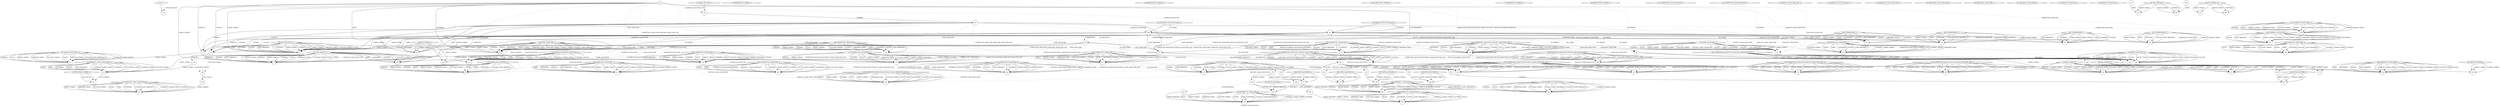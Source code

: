 digraph {
  label=<<i>Diagram of State Machine</i>>
  r1 [shape=diamond, label=<r1 (&Omega;, 1)>];
  r2 [shape=diamond, label=<r2 (SELECTOR_LIST, 1)>];
  r3 [shape=diamond, label=<r3 (WHITESPACE_TOKEN, 1)>];
  r4 [shape=diamond, label=<r4 (WHITESPACE_TOKEN, 2)>];
  r5 [shape=diamond, label=<r5 (FUNCTION_TOKEN, 2)>];
  r6 [shape=diamond, label=<r6 (AT_KEYWORD_TOKEN, 2)>];
  r7 [shape=diamond, label=<r7 (DIMENSION_TOKEN, 2)>];
  r8 [shape=diamond, label=<r8 (PERCENTAGE_TOKEN, 2)>];
  r9 [shape=diamond, label=<r9 (COMPLEX_SELECTOR_LIST, 1)>];
  r10 [shape=diamond, label=<r10 (COMPLEX_SELECTOR_LIST, 3)>];
  r11 [shape=diamond, label=<r11 (COMPOUND_SELECTOR_LIST, 1)>];
  r12 [shape=diamond, label=<r12 (COMPOUND_SELECTOR_LIST, 3)>];
  r13 [shape=diamond, label=<r13 (SIMPLE_SELECTOR_LIST, 1)>];
  r14 [shape=diamond, label=<r14 (SIMPLE_SELECTOR_LIST, 3)>];
  r15 [shape=diamond, label=<r15 (RELATIVE_SELECTOR_LIST, 1)>];
  r16 [shape=diamond, label=<r16 (RELATIVE_SELECTOR_LIST, 3)>];
  r17 [shape=diamond, label=<r17 (COMPLEX_SELECTOR, 1)>];
  r18 [shape=diamond, label=<r18 (COMPLEX_SELECTOR, 3)>];
  r19 [shape=diamond, label=<r19 (COMPLEX_SELECTOR, 2)>];
  r20 [shape=diamond, label=<r20 (RELATIVE_SELECTOR, 1)>];
  r21 [shape=diamond, label=<r21 (RELATIVE_SELECTOR, 2)>];
  r22 [shape=diamond, label=<r22 (COMPOUND_SELECTOR_SUBCLASS_SELECTOR_LIST, 1)>];
  r23 [shape=diamond, label=<r23 (COMPOUND_SELECTOR_SUBCLASS_SELECTOR_LIST, 2)>];
  r24 [shape=diamond, label=<r24 (COMPOUND_SELECTOR_PSUEDO_CLASS_SELECTOR_LIST, 1)>];
  r25 [shape=diamond, label=<r25 (COMPOUND_SELECTOR_PSUEDO_CLASS_SELECTOR_LIST, 2)>];
  r26 [shape=diamond, label=<r26 (COMPOUND_SELECTOR_PSEUDO_SELECTOR_LIST, 1)>];
  r27 [shape=diamond, label=<r27 (COMPOUND_SELECTOR_PSEUDO_SELECTOR_LIST, 2)>];
  r28 [shape=diamond, label=<r28 (COMPOUND_SELECTOR_PSEUDO_SELECTOR_LIST, 2)>];
  r29 [shape=diamond, label=<r29 (COMPOUND_SELECTOR_PSEUDO_SELECTOR_LIST, 3)>];
  r30 [shape=diamond, label=<r30 (COMPOUND_SELECTOR, 1)>];
  r31 [shape=diamond, label=<r31 (COMPOUND_SELECTOR, 2)>];
  r32 [shape=diamond, label=<r32 (COMPOUND_SELECTOR, 2)>];
  r33 [shape=diamond, label=<r33 (COMPOUND_SELECTOR, 3)>];
  r34 [shape=diamond, label=<r34 (COMPOUND_SELECTOR, 2)>];
  r35 [shape=diamond, label=<r35 (COMPOUND_SELECTOR, 1)>];
  r36 [shape=diamond, label=<r36 (COMPOUND_SELECTOR, 1)>];
  r37 [shape=diamond, label=<r37 (SIMPLE_SELECTOR, 1)>];
  r38 [shape=diamond, label=<r38 (SIMPLE_SELECTOR, 1)>];
  r39 [shape=diamond, label=<r39 (COMBINATOR, 1)>];
  r40 [shape=diamond, label=<r40 (COMBINATOR, 1)>];
  r41 [shape=diamond, label=<r41 (COMBINATOR, 1)>];
  r42 [shape=diamond, label=<r42 (COMBINATOR, 1)>];
  r43 [shape=diamond, label=<r43 (TYPE_SELECTOR, 1)>];
  r44 [shape=diamond, label=<r44 (TYPE_SELECTOR, 1)>];
  r45 [shape=diamond, label=<r45 (TYPE_SELECTOR, 2)>];
  r46 [shape=diamond, label=<r46 (NS_PREFIX, 1)>];
  r47 [shape=diamond, label=<r47 (NS_PREFIX, 3)>];
  r48 [shape=diamond, label=<r48 (NS_PREFIX, 2)>];
  r49 [shape=diamond, label=<r49 (NS_PREFIX, 2)>];
  r50 [shape=diamond, label=<r50 (WQ_NAME, 2)>];
  r51 [shape=diamond, label=<r51 (WQ_NAME, 1)>];
  r52 [shape=diamond, label=<r52 (SUBCLASS_SELECTOR, 1)>];
  r53 [shape=diamond, label=<r53 (SUBCLASS_SELECTOR, 1)>];
  r54 [shape=diamond, label=<r54 (SUBCLASS_SELECTOR, 1)>];
  r55 [shape=diamond, label=<r55 (SUBCLASS_SELECTOR, 1)>];
  r56 [shape=diamond, label=<r56 (ID_SELECTOR, 1)>];
  r57 [shape=diamond, label=<r57 (CLASS_SELECTOR, 2)>];
  r58 [shape=diamond, label=<r58 (ATTRIBUTE_SELECTOR, 3)>];
  r59 [shape=diamond, label=<r59 (ATTRIBUTE_SELECTOR, 6)>];
  r60 [shape=diamond, label=<r60 (ATTRIBUTE_SELECTOR, 6)>];
  r61 [shape=diamond, label=<r61 (ATTRIBUTE_SELECTOR, 5)>];
  r62 [shape=diamond, label=<r62 (ATTRIBUTE_SELECTOR, 5)>];
  r63 [shape=diamond, label=<r63 (ATTR_MATCHER, 2)>];
  r64 [shape=diamond, label=<r64 (ATTR_MATCHER, 2)>];
  r65 [shape=diamond, label=<r65 (ATTR_MATCHER, 2)>];
  r66 [shape=diamond, label=<r66 (ATTR_MATCHER, 2)>];
  r67 [shape=diamond, label=<r67 (ATTR_MATCHER, 2)>];
  r68 [shape=diamond, label=<r68 (ATTR_MATCHER, 1)>];
  r69 [shape=diamond, label=<r69 (ATTR_MODIFIER, 1)>];
  r70 [shape=diamond, label=<r70 (PSEUDO_CLASS_SELECTOR, 2)>];
  r71 [shape=diamond, label=<r71 (PSEUDO_CLASS_SELECTOR, 4)>];
  r72 [shape=diamond, label=<r72 (PSEUDO_ELEMENT_SELECTOR, 2)>];
  s0 [shape=circle, label=<s0>];
  s1 [shape=circle, label=<s1>];
  s2 [shape=circle, label=<s2>];
  s3 [shape=circle, label=<s3>];
  s4 [shape=circle, label=<s4>];
  s5 [shape=circle, label=<s5>];
  s6 [shape=circle, label=<s6>];
  s7 [shape=circle, label=<s7>];
  s8 [shape=circle, label=<s8>];
  s9 [shape=circle, label=<s9>];
  s10 [shape=circle, label=<s10>];
  s11 [shape=circle, label=<s11>];
  s12 [shape=circle, label=<s12>];
  s13 [shape=circle, label=<s13>];
  s14 [shape=circle, label=<s14>];
  s15 [shape=circle, label=<s15>];
  s16 [shape=circle, label=<s16>];
  s17 [shape=circle, label=<s17>];
  s18 [shape=circle, label=<s18>];
  s19 [shape=circle, label=<s19>];
  s20 [shape=circle, label=<s20>];
  s21 [shape=circle, label=<s21>];
  s22 [shape=circle, label=<s22>];
  s23 [shape=circle, label=<s23>];
  s24 [shape=circle, label=<s24>];
  s25 [shape=circle, label=<s25>];
  s26 [shape=circle, label=<s26>];
  s27 [shape=circle, label=<s27>];
  s28 [shape=circle, label=<s28>];
  s29 [shape=circle, label=<s29>];
  s30 [shape=circle, label=<s30>];
  s31 [shape=circle, label=<s31>];
  s32 [shape=circle, label=<s32>];
  s33 [shape=circle, label=<s33>];
  s34 [shape=circle, label=<s34>];
  s35 [shape=circle, label=<s35>];
  s36 [shape=circle, label=<s36>];
  s37 [shape=circle, label=<s37>];
  s38 [shape=circle, label=<s38>];
  s39 [shape=circle, label=<s39>];
  s40 [shape=circle, label=<s40>];
  s41 [shape=circle, label=<s41>];
  s42 [shape=circle, label=<s42>];
  s43 [shape=circle, label=<s43>];
  s44 [shape=circle, label=<s44>];
  s45 [shape=circle, label=<s45>];
  s46 [shape=circle, label=<s46>];
  s47 [shape=circle, label=<s47>];
  s48 [shape=circle, label=<s48>];
  s49 [shape=circle, label=<s49>];
  s50 [shape=circle, label=<s50>];
  s51 [shape=circle, label=<s51>];
  s52 [shape=circle, label=<s52>];
  s53 [shape=circle, label=<s53>];
  s54 [shape=circle, label=<s54>];
  s55 [shape=circle, label=<s55>];
  s56 [shape=circle, label=<s56>];
  s57 [shape=circle, label=<s57>];
  s58 [shape=circle, label=<s58>];
  s59 [shape=circle, label=<s59>];
  s60 [shape=circle, label=<s60>];
  s61 [shape=circle, label=<s61>];
  s62 [shape=circle, label=<s62>];
  s63 [shape=circle, label=<s63>];
  s64 [shape=circle, label=<s64>];
  s65 [shape=circle, label=<s65>];
  s66 [shape=circle, label=<s66>];
  s67 [shape=circle, label=<s67>];
  s68 [shape=circle, label=<s68>];
  s69 [shape=circle, label=<s69>];
  s70 [shape=circle, label=<s70>];
  s71 [shape=circle, label=<s71>];
  s72 [shape=circle, label=<s72>];
  s73 [shape=circle, label=<s73>];
  s74 [shape=circle, label=<s74>];
  s75 [shape=circle, label=<s75>];
  s76 [shape=circle, label=<s76>];
  s77 [shape=circle, label=<s77>];
  s78 [shape=circle, label=<s78>];
  s79 [shape=circle, label=<s79>];
  s80 [shape=circle, label=<s80>];
  s81 [shape=circle, label=<s81>];
  s82 [shape=circle, label=<s82>];
  s83 [shape=circle, label=<s83>];
  s84 [shape=circle, label=<s84>];
  s85 [shape=circle, label=<s85>];
  s86 [shape=circle, label=<s86>];
  s87 [shape=circle, label=<s87>];
  s88 [shape=circle, label=<s88>];
  s0 -> s1 [label=<&laquo;PERIOD&raquo;>];
  s0 -> s2 [label=<&laquo;HASH_TOKEN&raquo;>];
  s0 -> s3 [label=<&laquo;IDENT_TOKEN&raquo;>];
  s0 -> s4 [label=<&laquo;PIPE&raquo;>];
  s0 -> s5 [label=<&laquo;ASTERISK&raquo;>];
  s0 -> s6 [label=<&laquo;COLON&raquo;>];
  s0 -> s7 [label=<&laquo;LEFT_BRACKET&raquo;>];
  s0 -> s8 [label=<CLASS_SELECTOR>, style=dotted];
  s0 -> s9 [label=<NS_PREFIX>, style=dotted];
  s0 -> s10 [label=<TYPE_SELECTOR>, style=dotted];
  s0 -> s11 [label=<COMPOUND_SELECTOR_PSEUDO_SELECTOR_LIST>, style=dotted];
  s0 -> s12 [label=<ATTRIBUTE_SELECTOR>, style=dotted];
  s0 -> s13 [label=<WQ_NAME>, style=dotted];
  s0 -> s14 [label=<PSEUDO_CLASS_SELECTOR>, style=dotted];
  s0 -> s15 [label=<ID_SELECTOR>, style=dotted];
  s0 -> s16 [label=<SUBCLASS_SELECTOR>, style=dotted];
  s0 -> s17 [label=<COMPOUND_SELECTOR_SUBCLASS_SELECTOR_LIST>, style=dotted];
  s0 -> s18 [label=<PSEUDO_ELEMENT_SELECTOR>, style=dotted];
  s0 -> s19 [label=<COMPLEX_SELECTOR_LIST>, style=dotted];
  s0 -> s20 [label=<COMPOUND_SELECTOR>, style=dotted];
  s0 -> s21 [label=<COMPLEX_SELECTOR>, style=dotted];
  s0 -> s22 [label=<SELECTOR_LIST>, style=dotted];
  s1 -> s77 [label=<&laquo;IDENT_TOKEN&raquo;>];
  r56 -> s2 [label=<&laquo;PERIOD&raquo;>, arrowhead=inv];
  r56 -> s2 [label=<&laquo;HASH_TOKEN&raquo;>, arrowhead=inv];
  r56 -> s2 [label=<&laquo;COMMA&raquo;>, arrowhead=inv];
  r56 -> s2 [label=<&laquo;PLUS&raquo;>, arrowhead=inv];
  r56 -> s2 [label=<&laquo;IDENT_TOKEN&raquo;>, arrowhead=inv];
  r56 -> s2 [label=<&laquo;GREATER_THAN&raquo;>, arrowhead=inv];
  r56 -> s2 [label=<&laquo;COLUMN_TOKEN&raquo;>, arrowhead=inv];
  r56 -> s2 [label=<&laquo;TILDE&raquo;>, arrowhead=inv];
  r56 -> s2 [label=<&laquo;PIPE&raquo;>, arrowhead=inv];
  r56 -> s2 [label=<&laquo;ASTERISK&raquo;>, arrowhead=inv];
  r56 -> s2 [label=<&laquo;COLON&raquo;>, arrowhead=inv];
  r56 -> s2 [label=<&laquo;LEFT_BRACKET&raquo;>, arrowhead=inv];
  r56 -> s2 [label=<&laquo;--&raquo;>, arrowhead=inv];
  r51 -> s3 [label=<&laquo;PERIOD&raquo;>, arrowhead=inv];
  r51 -> s3 [label=<&laquo;HASH_TOKEN&raquo;>, arrowhead=inv];
  r51 -> s3 [label=<&laquo;COMMA&raquo;>, arrowhead=inv];
  r51 -> s3 [label=<&laquo;PLUS&raquo;>, arrowhead=inv];
  r51 -> s3 [label=<&laquo;IDENT_TOKEN&raquo;>, arrowhead=inv];
  r51 -> s3 [label=<&laquo;GREATER_THAN&raquo;>, arrowhead=inv];
  r51 -> s3 [label=<&laquo;COLUMN_TOKEN&raquo;>, arrowhead=inv];
  r51 -> s3 [label=<&laquo;TILDE&raquo;>, arrowhead=inv];
  r51 -> s3 [label=<&laquo;PIPE&raquo;>, arrowhead=inv];
  r51 -> s3 [label=<&laquo;ASTERISK&raquo;>, arrowhead=inv];
  r51 -> s3 [label=<&laquo;COLON&raquo;>, arrowhead=inv];
  r51 -> s3 [label=<&laquo;LEFT_BRACKET&raquo;>, arrowhead=inv];
  r51 -> s3 [label=<&laquo;--&raquo;>, arrowhead=inv];
  r46 -> s4 [label=<&laquo;IDENT_TOKEN&raquo;>, arrowhead=inv];
  r46 -> s4 [label=<&laquo;ASTERISK&raquo;>, arrowhead=inv];
  r46 -> s4 [label=<&laquo;--&raquo;>, arrowhead=inv];
  r44 -> s5 [label=<&laquo;PERIOD&raquo;>, arrowhead=inv];
  r44 -> s5 [label=<&laquo;HASH_TOKEN&raquo;>, arrowhead=inv];
  r44 -> s5 [label=<&laquo;COMMA&raquo;>, arrowhead=inv];
  r44 -> s5 [label=<&laquo;PLUS&raquo;>, arrowhead=inv];
  r44 -> s5 [label=<&laquo;IDENT_TOKEN&raquo;>, arrowhead=inv];
  r44 -> s5 [label=<&laquo;GREATER_THAN&raquo;>, arrowhead=inv];
  r44 -> s5 [label=<&laquo;COLUMN_TOKEN&raquo;>, arrowhead=inv];
  r44 -> s5 [label=<&laquo;TILDE&raquo;>, arrowhead=inv];
  r44 -> s5 [label=<&laquo;PIPE&raquo;>, arrowhead=inv];
  r44 -> s5 [label=<&laquo;ASTERISK&raquo;>, arrowhead=inv];
  r44 -> s5 [label=<&laquo;COLON&raquo;>, arrowhead=inv];
  r44 -> s5 [label=<&laquo;LEFT_BRACKET&raquo;>, arrowhead=inv];
  r44 -> s5 [label=<&laquo;--&raquo;>, arrowhead=inv];
  s6 -> s35 [label=<&laquo;IDENT_TOKEN&raquo;>];
  s6 -> s36 [label=<&laquo;COLON&raquo;>];
  s6 -> s37 [label=<PSEUDO_CLASS_SELECTOR>, style=dotted];
  s6 -> s38 [label=<FUNCTION_TOKEN>, style=dotted];
  s7 -> s45 [label=<&laquo;IDENT_TOKEN&raquo;>];
  s7 -> s46 [label=<&laquo;PIPE&raquo;>];
  s7 -> s47 [label=<&laquo;ASTERISK&raquo;>];
  s7 -> s48 [label=<NS_PREFIX>, style=dotted];
  s7 -> s49 [label=<WQ_NAME>, style=dotted];
  r53 -> s8 [label=<&laquo;PERIOD&raquo;>, arrowhead=inv];
  r53 -> s8 [label=<&laquo;HASH_TOKEN&raquo;>, arrowhead=inv];
  r53 -> s8 [label=<&laquo;COMMA&raquo;>, arrowhead=inv];
  r53 -> s8 [label=<&laquo;PLUS&raquo;>, arrowhead=inv];
  r53 -> s8 [label=<&laquo;IDENT_TOKEN&raquo;>, arrowhead=inv];
  r53 -> s8 [label=<&laquo;GREATER_THAN&raquo;>, arrowhead=inv];
  r53 -> s8 [label=<&laquo;COLUMN_TOKEN&raquo;>, arrowhead=inv];
  r53 -> s8 [label=<&laquo;TILDE&raquo;>, arrowhead=inv];
  r53 -> s8 [label=<&laquo;PIPE&raquo;>, arrowhead=inv];
  r53 -> s8 [label=<&laquo;ASTERISK&raquo;>, arrowhead=inv];
  r53 -> s8 [label=<&laquo;COLON&raquo;>, arrowhead=inv];
  r53 -> s8 [label=<&laquo;LEFT_BRACKET&raquo;>, arrowhead=inv];
  r53 -> s8 [label=<&laquo;--&raquo;>, arrowhead=inv];
  s9 -> s81 [label=<&laquo;IDENT_TOKEN&raquo;>];
  s9 -> s82 [label=<&laquo;ASTERISK&raquo;>];
  r30 -> s10 [label=<&laquo;PERIOD&raquo;>, arrowhead=inv];
  r30 -> s10 [label=<&laquo;HASH_TOKEN&raquo;>, arrowhead=inv];
  r30 -> s10 [label=<&laquo;COMMA&raquo;>, arrowhead=inv];
  r30 -> s10 [label=<&laquo;PLUS&raquo;>, arrowhead=inv];
  r30 -> s10 [label=<&laquo;IDENT_TOKEN&raquo;>, arrowhead=inv];
  r30 -> s10 [label=<&laquo;GREATER_THAN&raquo;>, arrowhead=inv];
  r30 -> s10 [label=<&laquo;COLUMN_TOKEN&raquo;>, arrowhead=inv];
  r30 -> s10 [label=<&laquo;TILDE&raquo;>, arrowhead=inv];
  r30 -> s10 [label=<&laquo;PIPE&raquo;>, arrowhead=inv];
  r30 -> s10 [label=<&laquo;ASTERISK&raquo;>, arrowhead=inv];
  r30 -> s10 [label=<&laquo;COLON&raquo;>, arrowhead=inv];
  r30 -> s10 [label=<&laquo;LEFT_BRACKET&raquo;>, arrowhead=inv];
  r30 -> s10 [label=<&laquo;--&raquo;>, arrowhead=inv];
  s10 -> s8 [label=<CLASS_SELECTOR>, style=dotted];
  s10 -> s78 [label=<COMPOUND_SELECTOR_PSUEDO_CLASS_SELECTOR_LIST>, style=dotted];
  s10 -> s12 [label=<ATTRIBUTE_SELECTOR>, style=dotted];
  s10 -> s43 [label=<PSEUDO_CLASS_SELECTOR>, style=dotted];
  s10 -> s15 [label=<ID_SELECTOR>, style=dotted];
  s10 -> s16 [label=<SUBCLASS_SELECTOR>, style=dotted];
  s10 -> s79 [label=<COMPOUND_SELECTOR_SUBCLASS_SELECTOR_LIST>, style=dotted];
  r35 -> s11 [label=<&laquo;PERIOD&raquo;>, arrowhead=inv];
  r35 -> s11 [label=<&laquo;HASH_TOKEN&raquo;>, arrowhead=inv];
  r35 -> s11 [label=<&laquo;COMMA&raquo;>, arrowhead=inv];
  r35 -> s11 [label=<&laquo;PLUS&raquo;>, arrowhead=inv];
  r35 -> s11 [label=<&laquo;IDENT_TOKEN&raquo;>, arrowhead=inv];
  r35 -> s11 [label=<&laquo;GREATER_THAN&raquo;>, arrowhead=inv];
  r35 -> s11 [label=<&laquo;COLUMN_TOKEN&raquo;>, arrowhead=inv];
  r35 -> s11 [label=<&laquo;TILDE&raquo;>, arrowhead=inv];
  r35 -> s11 [label=<&laquo;PIPE&raquo;>, arrowhead=inv];
  r35 -> s11 [label=<&laquo;ASTERISK&raquo;>, arrowhead=inv];
  r35 -> s11 [label=<&laquo;COLON&raquo;>, arrowhead=inv];
  r35 -> s11 [label=<&laquo;LEFT_BRACKET&raquo;>, arrowhead=inv];
  r35 -> s11 [label=<&laquo;--&raquo;>, arrowhead=inv];
  r54 -> s12 [label=<&laquo;PERIOD&raquo;>, arrowhead=inv];
  r54 -> s12 [label=<&laquo;HASH_TOKEN&raquo;>, arrowhead=inv];
  r54 -> s12 [label=<&laquo;COMMA&raquo;>, arrowhead=inv];
  r54 -> s12 [label=<&laquo;PLUS&raquo;>, arrowhead=inv];
  r54 -> s12 [label=<&laquo;IDENT_TOKEN&raquo;>, arrowhead=inv];
  r54 -> s12 [label=<&laquo;GREATER_THAN&raquo;>, arrowhead=inv];
  r54 -> s12 [label=<&laquo;COLUMN_TOKEN&raquo;>, arrowhead=inv];
  r54 -> s12 [label=<&laquo;TILDE&raquo;>, arrowhead=inv];
  r54 -> s12 [label=<&laquo;PIPE&raquo;>, arrowhead=inv];
  r54 -> s12 [label=<&laquo;ASTERISK&raquo;>, arrowhead=inv];
  r54 -> s12 [label=<&laquo;COLON&raquo;>, arrowhead=inv];
  r54 -> s12 [label=<&laquo;LEFT_BRACKET&raquo;>, arrowhead=inv];
  r54 -> s12 [label=<&laquo;--&raquo;>, arrowhead=inv];
  r43 -> s13 [label=<&laquo;PERIOD&raquo;>, arrowhead=inv];
  r43 -> s13 [label=<&laquo;HASH_TOKEN&raquo;>, arrowhead=inv];
  r43 -> s13 [label=<&laquo;COMMA&raquo;>, arrowhead=inv];
  r43 -> s13 [label=<&laquo;PLUS&raquo;>, arrowhead=inv];
  r43 -> s13 [label=<&laquo;IDENT_TOKEN&raquo;>, arrowhead=inv];
  r43 -> s13 [label=<&laquo;GREATER_THAN&raquo;>, arrowhead=inv];
  r43 -> s13 [label=<&laquo;COLUMN_TOKEN&raquo;>, arrowhead=inv];
  r43 -> s13 [label=<&laquo;TILDE&raquo;>, arrowhead=inv];
  r43 -> s13 [label=<&laquo;PIPE&raquo;>, arrowhead=inv];
  r43 -> s13 [label=<&laquo;ASTERISK&raquo;>, arrowhead=inv];
  r43 -> s13 [label=<&laquo;COLON&raquo;>, arrowhead=inv];
  r43 -> s13 [label=<&laquo;LEFT_BRACKET&raquo;>, arrowhead=inv];
  r43 -> s13 [label=<&laquo;--&raquo;>, arrowhead=inv];
  r55 -> s14 [label=<&laquo;PERIOD&raquo;>, arrowhead=inv];
  r55 -> s14 [label=<&laquo;HASH_TOKEN&raquo;>, arrowhead=inv];
  r55 -> s14 [label=<&laquo;COMMA&raquo;>, arrowhead=inv];
  r55 -> s14 [label=<&laquo;PLUS&raquo;>, arrowhead=inv];
  r55 -> s14 [label=<&laquo;IDENT_TOKEN&raquo;>, arrowhead=inv];
  r55 -> s14 [label=<&laquo;GREATER_THAN&raquo;>, arrowhead=inv];
  r55 -> s14 [label=<&laquo;COLUMN_TOKEN&raquo;>, arrowhead=inv];
  r55 -> s14 [label=<&laquo;TILDE&raquo;>, arrowhead=inv];
  r55 -> s14 [label=<&laquo;PIPE&raquo;>, arrowhead=inv];
  r55 -> s14 [label=<&laquo;ASTERISK&raquo;>, arrowhead=inv];
  r55 -> s14 [label=<&laquo;COLON&raquo;>, arrowhead=inv];
  r55 -> s14 [label=<&laquo;LEFT_BRACKET&raquo;>, arrowhead=inv];
  r55 -> s14 [label=<&laquo;--&raquo;>, arrowhead=inv];
  r52 -> s15 [label=<&laquo;PERIOD&raquo;>, arrowhead=inv];
  r52 -> s15 [label=<&laquo;HASH_TOKEN&raquo;>, arrowhead=inv];
  r52 -> s15 [label=<&laquo;COMMA&raquo;>, arrowhead=inv];
  r52 -> s15 [label=<&laquo;PLUS&raquo;>, arrowhead=inv];
  r52 -> s15 [label=<&laquo;IDENT_TOKEN&raquo;>, arrowhead=inv];
  r52 -> s15 [label=<&laquo;GREATER_THAN&raquo;>, arrowhead=inv];
  r52 -> s15 [label=<&laquo;COLUMN_TOKEN&raquo;>, arrowhead=inv];
  r52 -> s15 [label=<&laquo;TILDE&raquo;>, arrowhead=inv];
  r52 -> s15 [label=<&laquo;PIPE&raquo;>, arrowhead=inv];
  r52 -> s15 [label=<&laquo;ASTERISK&raquo;>, arrowhead=inv];
  r52 -> s15 [label=<&laquo;COLON&raquo;>, arrowhead=inv];
  r52 -> s15 [label=<&laquo;LEFT_BRACKET&raquo;>, arrowhead=inv];
  r52 -> s15 [label=<&laquo;--&raquo;>, arrowhead=inv];
  r22 -> s16 [label=<&laquo;PERIOD&raquo;>, arrowhead=inv];
  r22 -> s16 [label=<&laquo;HASH_TOKEN&raquo;>, arrowhead=inv];
  r22 -> s16 [label=<&laquo;COMMA&raquo;>, arrowhead=inv];
  r22 -> s16 [label=<&laquo;PLUS&raquo;>, arrowhead=inv];
  r22 -> s16 [label=<&laquo;IDENT_TOKEN&raquo;>, arrowhead=inv];
  r22 -> s16 [label=<&laquo;GREATER_THAN&raquo;>, arrowhead=inv];
  r22 -> s16 [label=<&laquo;COLUMN_TOKEN&raquo;>, arrowhead=inv];
  r22 -> s16 [label=<&laquo;TILDE&raquo;>, arrowhead=inv];
  r22 -> s16 [label=<&laquo;PIPE&raquo;>, arrowhead=inv];
  r22 -> s16 [label=<&laquo;ASTERISK&raquo;>, arrowhead=inv];
  r22 -> s16 [label=<&laquo;COLON&raquo;>, arrowhead=inv];
  r22 -> s16 [label=<&laquo;LEFT_BRACKET&raquo;>, arrowhead=inv];
  r22 -> s16 [label=<&laquo;--&raquo;>, arrowhead=inv];
  r36 -> s17 [label=<&laquo;PERIOD&raquo;>, arrowhead=inv];
  r36 -> s17 [label=<&laquo;HASH_TOKEN&raquo;>, arrowhead=inv];
  r36 -> s17 [label=<&laquo;COMMA&raquo;>, arrowhead=inv];
  r36 -> s17 [label=<&laquo;PLUS&raquo;>, arrowhead=inv];
  r36 -> s17 [label=<&laquo;IDENT_TOKEN&raquo;>, arrowhead=inv];
  r36 -> s17 [label=<&laquo;GREATER_THAN&raquo;>, arrowhead=inv];
  r36 -> s17 [label=<&laquo;COLUMN_TOKEN&raquo;>, arrowhead=inv];
  r36 -> s17 [label=<&laquo;TILDE&raquo;>, arrowhead=inv];
  r36 -> s17 [label=<&laquo;PIPE&raquo;>, arrowhead=inv];
  r36 -> s17 [label=<&laquo;ASTERISK&raquo;>, arrowhead=inv];
  r36 -> s17 [label=<&laquo;COLON&raquo;>, arrowhead=inv];
  r36 -> s17 [label=<&laquo;LEFT_BRACKET&raquo;>, arrowhead=inv];
  r36 -> s17 [label=<&laquo;--&raquo;>, arrowhead=inv];
  s17 -> s8 [label=<CLASS_SELECTOR>, style=dotted];
  s17 -> s42 [label=<COMPOUND_SELECTOR_PSUEDO_CLASS_SELECTOR_LIST>, style=dotted];
  s17 -> s12 [label=<ATTRIBUTE_SELECTOR>, style=dotted];
  s17 -> s43 [label=<PSEUDO_CLASS_SELECTOR>, style=dotted];
  s17 -> s15 [label=<ID_SELECTOR>, style=dotted];
  s17 -> s44 [label=<SUBCLASS_SELECTOR>, style=dotted];
  r26 -> s18 [label=<&laquo;PERIOD&raquo;>, arrowhead=inv];
  r26 -> s18 [label=<&laquo;HASH_TOKEN&raquo;>, arrowhead=inv];
  r26 -> s18 [label=<&laquo;COMMA&raquo;>, arrowhead=inv];
  r26 -> s18 [label=<&laquo;PLUS&raquo;>, arrowhead=inv];
  r26 -> s18 [label=<&laquo;IDENT_TOKEN&raquo;>, arrowhead=inv];
  r26 -> s18 [label=<&laquo;GREATER_THAN&raquo;>, arrowhead=inv];
  r26 -> s18 [label=<&laquo;COLUMN_TOKEN&raquo;>, arrowhead=inv];
  r26 -> s18 [label=<&laquo;TILDE&raquo;>, arrowhead=inv];
  r26 -> s18 [label=<&laquo;PIPE&raquo;>, arrowhead=inv];
  r26 -> s18 [label=<&laquo;ASTERISK&raquo;>, arrowhead=inv];
  r26 -> s18 [label=<&laquo;COLON&raquo;>, arrowhead=inv];
  r26 -> s18 [label=<&laquo;LEFT_BRACKET&raquo;>, arrowhead=inv];
  r26 -> s18 [label=<&laquo;--&raquo;>, arrowhead=inv];
  s18 -> s30 [label=<COMPOUND_SELECTOR_PSEUDO_SELECTOR_LIST>, style=dotted];
  s18 -> s31 [label=<COMPOUND_SELECTOR_PSUEDO_CLASS_SELECTOR_LIST>, style=dotted];
  s18 -> s32 [label=<PSEUDO_CLASS_SELECTOR>, style=dotted];
  s18 -> s18 [label=<PSEUDO_ELEMENT_SELECTOR>, style=dotted];
  s19 -> s87 [label=<&laquo;COMMA&raquo;>];
  r2 -> s19 [label=<&laquo;--&raquo;>, arrowhead=inv];
  r17 -> s20 [label=<&laquo;PERIOD&raquo;>, arrowhead=inv];
  r17 -> s20 [label=<&laquo;HASH_TOKEN&raquo;>, arrowhead=inv];
  r17 -> s20 [label=<&laquo;COMMA&raquo;>, arrowhead=inv];
  r17 -> s20 [label=<&laquo;PLUS&raquo;>, arrowhead=inv];
  r17 -> s20 [label=<&laquo;IDENT_TOKEN&raquo;>, arrowhead=inv];
  r17 -> s20 [label=<&laquo;GREATER_THAN&raquo;>, arrowhead=inv];
  r17 -> s20 [label=<&laquo;COLUMN_TOKEN&raquo;>, arrowhead=inv];
  r17 -> s20 [label=<&laquo;TILDE&raquo;>, arrowhead=inv];
  r17 -> s20 [label=<&laquo;PIPE&raquo;>, arrowhead=inv];
  r17 -> s20 [label=<&laquo;ASTERISK&raquo;>, arrowhead=inv];
  r17 -> s20 [label=<&laquo;COLON&raquo;>, arrowhead=inv];
  r17 -> s20 [label=<&laquo;LEFT_BRACKET&raquo;>, arrowhead=inv];
  r17 -> s20 [label=<&laquo;--&raquo;>, arrowhead=inv];
  s21 -> s1 [label=<&laquo;PERIOD&raquo;>];
  s21 -> s2 [label=<&laquo;HASH_TOKEN&raquo;>];
  r9 -> s21 [label=<&laquo;COMMA&raquo;>, arrowhead=inv];
  s21 -> s23 [label=<&laquo;PLUS&raquo;>];
  s21 -> s3 [label=<&laquo;IDENT_TOKEN&raquo;>];
  s21 -> s24 [label=<&laquo;GREATER_THAN&raquo;>];
  s21 -> s25 [label=<&laquo;COLUMN_TOKEN&raquo;>];
  s21 -> s26 [label=<&laquo;TILDE&raquo;>];
  s21 -> s4 [label=<&laquo;PIPE&raquo;>];
  s21 -> s5 [label=<&laquo;ASTERISK&raquo;>];
  s21 -> s6 [label=<&laquo;COLON&raquo;>];
  s21 -> s7 [label=<&laquo;LEFT_BRACKET&raquo;>];
  r9 -> s21 [label=<&laquo;--&raquo;>, arrowhead=inv];
  s21 -> s8 [label=<CLASS_SELECTOR>, style=dotted];
  s21 -> s9 [label=<NS_PREFIX>, style=dotted];
  s21 -> s10 [label=<TYPE_SELECTOR>, style=dotted];
  s21 -> s11 [label=<COMPOUND_SELECTOR_PSEUDO_SELECTOR_LIST>, style=dotted];
  s21 -> s12 [label=<ATTRIBUTE_SELECTOR>, style=dotted];
  s21 -> s13 [label=<WQ_NAME>, style=dotted];
  s21 -> s14 [label=<PSEUDO_CLASS_SELECTOR>, style=dotted];
  s21 -> s15 [label=<ID_SELECTOR>, style=dotted];
  s21 -> s16 [label=<SUBCLASS_SELECTOR>, style=dotted];
  s21 -> s17 [label=<COMPOUND_SELECTOR_SUBCLASS_SELECTOR_LIST>, style=dotted];
  s21 -> s18 [label=<PSEUDO_ELEMENT_SELECTOR>, style=dotted];
  s21 -> s27 [label=<COMPOUND_SELECTOR>, style=dotted];
  s21 -> s28 [label=<COMBINATOR>, style=dotted];
  r1 -> s22 [label=<&laquo;--&raquo;>, arrowhead=inv];
  r40 -> s23 [label=<&laquo;PERIOD&raquo;>, arrowhead=inv];
  r40 -> s23 [label=<&laquo;HASH_TOKEN&raquo;>, arrowhead=inv];
  r40 -> s23 [label=<&laquo;IDENT_TOKEN&raquo;>, arrowhead=inv];
  r40 -> s23 [label=<&laquo;PIPE&raquo;>, arrowhead=inv];
  r40 -> s23 [label=<&laquo;ASTERISK&raquo;>, arrowhead=inv];
  r40 -> s23 [label=<&laquo;COLON&raquo;>, arrowhead=inv];
  r40 -> s23 [label=<&laquo;LEFT_BRACKET&raquo;>, arrowhead=inv];
  r40 -> s23 [label=<&laquo;--&raquo;>, arrowhead=inv];
  r39 -> s24 [label=<&laquo;PERIOD&raquo;>, arrowhead=inv];
  r39 -> s24 [label=<&laquo;HASH_TOKEN&raquo;>, arrowhead=inv];
  r39 -> s24 [label=<&laquo;IDENT_TOKEN&raquo;>, arrowhead=inv];
  r39 -> s24 [label=<&laquo;PIPE&raquo;>, arrowhead=inv];
  r39 -> s24 [label=<&laquo;ASTERISK&raquo;>, arrowhead=inv];
  r39 -> s24 [label=<&laquo;COLON&raquo;>, arrowhead=inv];
  r39 -> s24 [label=<&laquo;LEFT_BRACKET&raquo;>, arrowhead=inv];
  r39 -> s24 [label=<&laquo;--&raquo;>, arrowhead=inv];
  r42 -> s25 [label=<&laquo;PERIOD&raquo;>, arrowhead=inv];
  r42 -> s25 [label=<&laquo;HASH_TOKEN&raquo;>, arrowhead=inv];
  r42 -> s25 [label=<&laquo;IDENT_TOKEN&raquo;>, arrowhead=inv];
  r42 -> s25 [label=<&laquo;PIPE&raquo;>, arrowhead=inv];
  r42 -> s25 [label=<&laquo;ASTERISK&raquo;>, arrowhead=inv];
  r42 -> s25 [label=<&laquo;COLON&raquo;>, arrowhead=inv];
  r42 -> s25 [label=<&laquo;LEFT_BRACKET&raquo;>, arrowhead=inv];
  r42 -> s25 [label=<&laquo;--&raquo;>, arrowhead=inv];
  r41 -> s26 [label=<&laquo;PERIOD&raquo;>, arrowhead=inv];
  r41 -> s26 [label=<&laquo;HASH_TOKEN&raquo;>, arrowhead=inv];
  r41 -> s26 [label=<&laquo;IDENT_TOKEN&raquo;>, arrowhead=inv];
  r41 -> s26 [label=<&laquo;PIPE&raquo;>, arrowhead=inv];
  r41 -> s26 [label=<&laquo;ASTERISK&raquo;>, arrowhead=inv];
  r41 -> s26 [label=<&laquo;COLON&raquo;>, arrowhead=inv];
  r41 -> s26 [label=<&laquo;LEFT_BRACKET&raquo;>, arrowhead=inv];
  r41 -> s26 [label=<&laquo;--&raquo;>, arrowhead=inv];
  r19 -> s27 [label=<&laquo;PERIOD&raquo;>, arrowhead=inv];
  r19 -> s27 [label=<&laquo;HASH_TOKEN&raquo;>, arrowhead=inv];
  r19 -> s27 [label=<&laquo;COMMA&raquo;>, arrowhead=inv];
  r19 -> s27 [label=<&laquo;PLUS&raquo;>, arrowhead=inv];
  r19 -> s27 [label=<&laquo;IDENT_TOKEN&raquo;>, arrowhead=inv];
  r19 -> s27 [label=<&laquo;GREATER_THAN&raquo;>, arrowhead=inv];
  r19 -> s27 [label=<&laquo;COLUMN_TOKEN&raquo;>, arrowhead=inv];
  r19 -> s27 [label=<&laquo;TILDE&raquo;>, arrowhead=inv];
  r19 -> s27 [label=<&laquo;PIPE&raquo;>, arrowhead=inv];
  r19 -> s27 [label=<&laquo;ASTERISK&raquo;>, arrowhead=inv];
  r19 -> s27 [label=<&laquo;COLON&raquo;>, arrowhead=inv];
  r19 -> s27 [label=<&laquo;LEFT_BRACKET&raquo;>, arrowhead=inv];
  r19 -> s27 [label=<&laquo;--&raquo;>, arrowhead=inv];
  s28 -> s1 [label=<&laquo;PERIOD&raquo;>];
  s28 -> s2 [label=<&laquo;HASH_TOKEN&raquo;>];
  s28 -> s3 [label=<&laquo;IDENT_TOKEN&raquo;>];
  s28 -> s4 [label=<&laquo;PIPE&raquo;>];
  s28 -> s5 [label=<&laquo;ASTERISK&raquo;>];
  s28 -> s6 [label=<&laquo;COLON&raquo;>];
  s28 -> s7 [label=<&laquo;LEFT_BRACKET&raquo;>];
  s28 -> s8 [label=<CLASS_SELECTOR>, style=dotted];
  s28 -> s9 [label=<NS_PREFIX>, style=dotted];
  s28 -> s10 [label=<TYPE_SELECTOR>, style=dotted];
  s28 -> s11 [label=<COMPOUND_SELECTOR_PSEUDO_SELECTOR_LIST>, style=dotted];
  s28 -> s12 [label=<ATTRIBUTE_SELECTOR>, style=dotted];
  s28 -> s13 [label=<WQ_NAME>, style=dotted];
  s28 -> s14 [label=<PSEUDO_CLASS_SELECTOR>, style=dotted];
  s28 -> s15 [label=<ID_SELECTOR>, style=dotted];
  s28 -> s16 [label=<SUBCLASS_SELECTOR>, style=dotted];
  s28 -> s17 [label=<COMPOUND_SELECTOR_SUBCLASS_SELECTOR_LIST>, style=dotted];
  s28 -> s18 [label=<PSEUDO_ELEMENT_SELECTOR>, style=dotted];
  s28 -> s29 [label=<COMPOUND_SELECTOR>, style=dotted];
  r18 -> s29 [label=<&laquo;PERIOD&raquo;>, arrowhead=inv];
  r18 -> s29 [label=<&laquo;HASH_TOKEN&raquo;>, arrowhead=inv];
  r18 -> s29 [label=<&laquo;COMMA&raquo;>, arrowhead=inv];
  r18 -> s29 [label=<&laquo;PLUS&raquo;>, arrowhead=inv];
  r18 -> s29 [label=<&laquo;IDENT_TOKEN&raquo;>, arrowhead=inv];
  r18 -> s29 [label=<&laquo;GREATER_THAN&raquo;>, arrowhead=inv];
  r18 -> s29 [label=<&laquo;COLUMN_TOKEN&raquo;>, arrowhead=inv];
  r18 -> s29 [label=<&laquo;TILDE&raquo;>, arrowhead=inv];
  r18 -> s29 [label=<&laquo;PIPE&raquo;>, arrowhead=inv];
  r18 -> s29 [label=<&laquo;ASTERISK&raquo;>, arrowhead=inv];
  r18 -> s29 [label=<&laquo;COLON&raquo;>, arrowhead=inv];
  r18 -> s29 [label=<&laquo;LEFT_BRACKET&raquo;>, arrowhead=inv];
  r18 -> s29 [label=<&laquo;--&raquo;>, arrowhead=inv];
  r28 -> s30 [label=<&laquo;PERIOD&raquo;>, arrowhead=inv];
  r28 -> s30 [label=<&laquo;HASH_TOKEN&raquo;>, arrowhead=inv];
  r28 -> s30 [label=<&laquo;COMMA&raquo;>, arrowhead=inv];
  r28 -> s30 [label=<&laquo;PLUS&raquo;>, arrowhead=inv];
  r28 -> s30 [label=<&laquo;IDENT_TOKEN&raquo;>, arrowhead=inv];
  r28 -> s30 [label=<&laquo;GREATER_THAN&raquo;>, arrowhead=inv];
  r28 -> s30 [label=<&laquo;COLUMN_TOKEN&raquo;>, arrowhead=inv];
  r28 -> s30 [label=<&laquo;TILDE&raquo;>, arrowhead=inv];
  r28 -> s30 [label=<&laquo;PIPE&raquo;>, arrowhead=inv];
  r28 -> s30 [label=<&laquo;ASTERISK&raquo;>, arrowhead=inv];
  r28 -> s30 [label=<&laquo;COLON&raquo;>, arrowhead=inv];
  r28 -> s30 [label=<&laquo;LEFT_BRACKET&raquo;>, arrowhead=inv];
  r28 -> s30 [label=<&laquo;--&raquo;>, arrowhead=inv];
  r27 -> s31 [label=<&laquo;PERIOD&raquo;>, arrowhead=inv];
  r27 -> s31 [label=<&laquo;HASH_TOKEN&raquo;>, arrowhead=inv];
  r27 -> s31 [label=<&laquo;COMMA&raquo;>, arrowhead=inv];
  r27 -> s31 [label=<&laquo;PLUS&raquo;>, arrowhead=inv];
  r27 -> s31 [label=<&laquo;IDENT_TOKEN&raquo;>, arrowhead=inv];
  r27 -> s31 [label=<&laquo;GREATER_THAN&raquo;>, arrowhead=inv];
  r27 -> s31 [label=<&laquo;COLUMN_TOKEN&raquo;>, arrowhead=inv];
  r27 -> s31 [label=<&laquo;TILDE&raquo;>, arrowhead=inv];
  r27 -> s31 [label=<&laquo;PIPE&raquo;>, arrowhead=inv];
  r27 -> s31 [label=<&laquo;ASTERISK&raquo;>, arrowhead=inv];
  r27 -> s31 [label=<&laquo;COLON&raquo;>, arrowhead=inv];
  r27 -> s31 [label=<&laquo;LEFT_BRACKET&raquo;>, arrowhead=inv];
  r27 -> s31 [label=<&laquo;--&raquo;>, arrowhead=inv];
  s31 -> s33 [label=<COMPOUND_SELECTOR_PSEUDO_SELECTOR_LIST>, style=dotted];
  s31 -> s34 [label=<PSEUDO_CLASS_SELECTOR>, style=dotted];
  s31 -> s18 [label=<PSEUDO_ELEMENT_SELECTOR>, style=dotted];
  r24 -> s32 [label=<&laquo;PERIOD&raquo;>, arrowhead=inv];
  r24 -> s32 [label=<&laquo;HASH_TOKEN&raquo;>, arrowhead=inv];
  r24 -> s32 [label=<&laquo;COMMA&raquo;>, arrowhead=inv];
  r24 -> s32 [label=<&laquo;PLUS&raquo;>, arrowhead=inv];
  r24 -> s32 [label=<&laquo;IDENT_TOKEN&raquo;>, arrowhead=inv];
  r24 -> s32 [label=<&laquo;GREATER_THAN&raquo;>, arrowhead=inv];
  r24 -> s32 [label=<&laquo;COLUMN_TOKEN&raquo;>, arrowhead=inv];
  r24 -> s32 [label=<&laquo;TILDE&raquo;>, arrowhead=inv];
  r24 -> s32 [label=<&laquo;PIPE&raquo;>, arrowhead=inv];
  r24 -> s32 [label=<&laquo;ASTERISK&raquo;>, arrowhead=inv];
  r24 -> s32 [label=<&laquo;COLON&raquo;>, arrowhead=inv];
  r24 -> s32 [label=<&laquo;LEFT_BRACKET&raquo;>, arrowhead=inv];
  r24 -> s32 [label=<&laquo;--&raquo;>, arrowhead=inv];
  r29 -> s33 [label=<&laquo;PERIOD&raquo;>, arrowhead=inv];
  r29 -> s33 [label=<&laquo;HASH_TOKEN&raquo;>, arrowhead=inv];
  r29 -> s33 [label=<&laquo;COMMA&raquo;>, arrowhead=inv];
  r29 -> s33 [label=<&laquo;PLUS&raquo;>, arrowhead=inv];
  r29 -> s33 [label=<&laquo;IDENT_TOKEN&raquo;>, arrowhead=inv];
  r29 -> s33 [label=<&laquo;GREATER_THAN&raquo;>, arrowhead=inv];
  r29 -> s33 [label=<&laquo;COLUMN_TOKEN&raquo;>, arrowhead=inv];
  r29 -> s33 [label=<&laquo;TILDE&raquo;>, arrowhead=inv];
  r29 -> s33 [label=<&laquo;PIPE&raquo;>, arrowhead=inv];
  r29 -> s33 [label=<&laquo;ASTERISK&raquo;>, arrowhead=inv];
  r29 -> s33 [label=<&laquo;COLON&raquo;>, arrowhead=inv];
  r29 -> s33 [label=<&laquo;LEFT_BRACKET&raquo;>, arrowhead=inv];
  r29 -> s33 [label=<&laquo;--&raquo;>, arrowhead=inv];
  r25 -> s34 [label=<&laquo;PERIOD&raquo;>, arrowhead=inv];
  r25 -> s34 [label=<&laquo;HASH_TOKEN&raquo;>, arrowhead=inv];
  r25 -> s34 [label=<&laquo;COMMA&raquo;>, arrowhead=inv];
  r25 -> s34 [label=<&laquo;PLUS&raquo;>, arrowhead=inv];
  r25 -> s34 [label=<&laquo;IDENT_TOKEN&raquo;>, arrowhead=inv];
  r25 -> s34 [label=<&laquo;GREATER_THAN&raquo;>, arrowhead=inv];
  r25 -> s34 [label=<&laquo;COLUMN_TOKEN&raquo;>, arrowhead=inv];
  r25 -> s34 [label=<&laquo;TILDE&raquo;>, arrowhead=inv];
  r25 -> s34 [label=<&laquo;PIPE&raquo;>, arrowhead=inv];
  r25 -> s34 [label=<&laquo;ASTERISK&raquo;>, arrowhead=inv];
  r25 -> s34 [label=<&laquo;COLON&raquo;>, arrowhead=inv];
  r25 -> s34 [label=<&laquo;LEFT_BRACKET&raquo;>, arrowhead=inv];
  r25 -> s34 [label=<&laquo;--&raquo;>, arrowhead=inv];
  r70 -> s35 [label=<&laquo;PERIOD&raquo;>, arrowhead=inv];
  r70 -> s35 [label=<&laquo;HASH_TOKEN&raquo;>, arrowhead=inv];
  s35 -> s41 [label=<&laquo;LEFT_PAREN&raquo;>];
  r70 -> s35 [label=<&laquo;COMMA&raquo;>, arrowhead=inv];
  r70 -> s35 [label=<&laquo;PLUS&raquo;>, arrowhead=inv];
  r70 -> s35 [label=<&laquo;IDENT_TOKEN&raquo;>, arrowhead=inv];
  r70 -> s35 [label=<&laquo;GREATER_THAN&raquo;>, arrowhead=inv];
  r70 -> s35 [label=<&laquo;COLUMN_TOKEN&raquo;>, arrowhead=inv];
  r70 -> s35 [label=<&laquo;TILDE&raquo;>, arrowhead=inv];
  r70 -> s35 [label=<&laquo;PIPE&raquo;>, arrowhead=inv];
  r70 -> s35 [label=<&laquo;ASTERISK&raquo;>, arrowhead=inv];
  r70 -> s35 [label=<&laquo;COLON&raquo;>, arrowhead=inv];
  r70 -> s35 [label=<&laquo;LEFT_BRACKET&raquo;>, arrowhead=inv];
  r70 -> s35 [label=<&laquo;--&raquo;>, arrowhead=inv];
  s36 -> s35 [label=<&laquo;IDENT_TOKEN&raquo;>];
  s36 -> s38 [label=<FUNCTION_TOKEN>, style=dotted];
  r72 -> s37 [label=<&laquo;PERIOD&raquo;>, arrowhead=inv];
  r72 -> s37 [label=<&laquo;HASH_TOKEN&raquo;>, arrowhead=inv];
  r72 -> s37 [label=<&laquo;COMMA&raquo;>, arrowhead=inv];
  r72 -> s37 [label=<&laquo;PLUS&raquo;>, arrowhead=inv];
  r72 -> s37 [label=<&laquo;IDENT_TOKEN&raquo;>, arrowhead=inv];
  r72 -> s37 [label=<&laquo;GREATER_THAN&raquo;>, arrowhead=inv];
  r72 -> s37 [label=<&laquo;COLUMN_TOKEN&raquo;>, arrowhead=inv];
  r72 -> s37 [label=<&laquo;TILDE&raquo;>, arrowhead=inv];
  r72 -> s37 [label=<&laquo;PIPE&raquo;>, arrowhead=inv];
  r72 -> s37 [label=<&laquo;ASTERISK&raquo;>, arrowhead=inv];
  r72 -> s37 [label=<&laquo;COLON&raquo;>, arrowhead=inv];
  r72 -> s37 [label=<&laquo;LEFT_BRACKET&raquo;>, arrowhead=inv];
  r72 -> s37 [label=<&laquo;--&raquo;>, arrowhead=inv];
  s38 -> s39 [label=<&laquo;ANY_VALUE&raquo;>];
  s39 -> s40 [label=<&laquo;RIGHT_PAREN&raquo;>];
  r71 -> s40 [label=<&laquo;PERIOD&raquo;>, arrowhead=inv];
  r71 -> s40 [label=<&laquo;HASH_TOKEN&raquo;>, arrowhead=inv];
  r71 -> s40 [label=<&laquo;COMMA&raquo;>, arrowhead=inv];
  r71 -> s40 [label=<&laquo;PLUS&raquo;>, arrowhead=inv];
  r71 -> s40 [label=<&laquo;IDENT_TOKEN&raquo;>, arrowhead=inv];
  r71 -> s40 [label=<&laquo;GREATER_THAN&raquo;>, arrowhead=inv];
  r71 -> s40 [label=<&laquo;COLUMN_TOKEN&raquo;>, arrowhead=inv];
  r71 -> s40 [label=<&laquo;TILDE&raquo;>, arrowhead=inv];
  r71 -> s40 [label=<&laquo;PIPE&raquo;>, arrowhead=inv];
  r71 -> s40 [label=<&laquo;ASTERISK&raquo;>, arrowhead=inv];
  r71 -> s40 [label=<&laquo;COLON&raquo;>, arrowhead=inv];
  r71 -> s40 [label=<&laquo;LEFT_BRACKET&raquo;>, arrowhead=inv];
  r71 -> s40 [label=<&laquo;--&raquo;>, arrowhead=inv];
  r5 -> s41 [label=<&laquo;ANY_VALUE&raquo;>, arrowhead=inv];
  r5 -> s41 [label=<&laquo;--&raquo;>, arrowhead=inv];
  r34 -> s42 [label=<&laquo;PERIOD&raquo;>, arrowhead=inv];
  r34 -> s42 [label=<&laquo;HASH_TOKEN&raquo;>, arrowhead=inv];
  r34 -> s42 [label=<&laquo;COMMA&raquo;>, arrowhead=inv];
  r34 -> s42 [label=<&laquo;PLUS&raquo;>, arrowhead=inv];
  r34 -> s42 [label=<&laquo;IDENT_TOKEN&raquo;>, arrowhead=inv];
  r34 -> s42 [label=<&laquo;GREATER_THAN&raquo;>, arrowhead=inv];
  r34 -> s42 [label=<&laquo;COLUMN_TOKEN&raquo;>, arrowhead=inv];
  r34 -> s42 [label=<&laquo;TILDE&raquo;>, arrowhead=inv];
  r34 -> s42 [label=<&laquo;PIPE&raquo;>, arrowhead=inv];
  r34 -> s42 [label=<&laquo;ASTERISK&raquo;>, arrowhead=inv];
  r34 -> s42 [label=<&laquo;COLON&raquo;>, arrowhead=inv];
  r34 -> s42 [label=<&laquo;LEFT_BRACKET&raquo;>, arrowhead=inv];
  r34 -> s42 [label=<&laquo;--&raquo;>, arrowhead=inv];
  s42 -> s34 [label=<PSEUDO_CLASS_SELECTOR>, style=dotted];
  r24 -> s43 [label=<&laquo;PERIOD&raquo;>, arrowhead=inv];
  r24 -> s43 [label=<&laquo;HASH_TOKEN&raquo;>, arrowhead=inv];
  r24 -> s43 [label=<&laquo;COMMA&raquo;>, arrowhead=inv];
  r24 -> s43 [label=<&laquo;PLUS&raquo;>, arrowhead=inv];
  r24 -> s43 [label=<&laquo;IDENT_TOKEN&raquo;>, arrowhead=inv];
  r24 -> s43 [label=<&laquo;GREATER_THAN&raquo;>, arrowhead=inv];
  r24 -> s43 [label=<&laquo;COLUMN_TOKEN&raquo;>, arrowhead=inv];
  r24 -> s43 [label=<&laquo;TILDE&raquo;>, arrowhead=inv];
  r24 -> s43 [label=<&laquo;PIPE&raquo;>, arrowhead=inv];
  r24 -> s43 [label=<&laquo;ASTERISK&raquo;>, arrowhead=inv];
  r24 -> s43 [label=<&laquo;COLON&raquo;>, arrowhead=inv];
  r24 -> s43 [label=<&laquo;LEFT_BRACKET&raquo;>, arrowhead=inv];
  r24 -> s43 [label=<&laquo;--&raquo;>, arrowhead=inv];
  r23 -> s44 [label=<&laquo;PERIOD&raquo;>, arrowhead=inv];
  r23 -> s44 [label=<&laquo;HASH_TOKEN&raquo;>, arrowhead=inv];
  r23 -> s44 [label=<&laquo;COMMA&raquo;>, arrowhead=inv];
  r23 -> s44 [label=<&laquo;PLUS&raquo;>, arrowhead=inv];
  r23 -> s44 [label=<&laquo;IDENT_TOKEN&raquo;>, arrowhead=inv];
  r23 -> s44 [label=<&laquo;GREATER_THAN&raquo;>, arrowhead=inv];
  r23 -> s44 [label=<&laquo;COLUMN_TOKEN&raquo;>, arrowhead=inv];
  r23 -> s44 [label=<&laquo;TILDE&raquo;>, arrowhead=inv];
  r23 -> s44 [label=<&laquo;PIPE&raquo;>, arrowhead=inv];
  r23 -> s44 [label=<&laquo;ASTERISK&raquo;>, arrowhead=inv];
  r23 -> s44 [label=<&laquo;COLON&raquo;>, arrowhead=inv];
  r23 -> s44 [label=<&laquo;LEFT_BRACKET&raquo;>, arrowhead=inv];
  r23 -> s44 [label=<&laquo;--&raquo;>, arrowhead=inv];
  r51 -> s45 [label=<&laquo;DOLLAR&raquo;>, arrowhead=inv];
  r51 -> s45 [label=<&laquo;CARET&raquo;>, arrowhead=inv];
  r51 -> s45 [label=<&laquo;RIGHT_BRACKET&raquo;>, arrowhead=inv];
  r51 -> s45 [label=<&laquo;TILDE&raquo;>, arrowhead=inv];
  r51 -> s45 [label=<&laquo;PIPE&raquo;>, arrowhead=inv];
  r51 -> s45 [label=<&laquo;ASTERISK&raquo;>, arrowhead=inv];
  r51 -> s45 [label=<&laquo;EQUALS&raquo;>, arrowhead=inv];
  r51 -> s45 [label=<&laquo;--&raquo;>, arrowhead=inv];
  r46 -> s46 [label=<&laquo;IDENT_TOKEN&raquo;>, arrowhead=inv];
  r46 -> s46 [label=<&laquo;--&raquo;>, arrowhead=inv];
  s47 -> s73 [label=<&laquo;PIPE&raquo;>];
  s48 -> s72 [label=<&laquo;IDENT_TOKEN&raquo;>];
  s49 -> s50 [label=<&laquo;DOLLAR&raquo;>];
  s49 -> s51 [label=<&laquo;CARET&raquo;>];
  s49 -> s52 [label=<&laquo;RIGHT_BRACKET&raquo;>];
  s49 -> s53 [label=<&laquo;TILDE&raquo;>];
  s49 -> s54 [label=<&laquo;PIPE&raquo;>];
  s49 -> s55 [label=<&laquo;ASTERISK&raquo;>];
  s49 -> s56 [label=<&laquo;EQUALS&raquo;>];
  s49 -> s57 [label=<ATTR_MATCHER>, style=dotted];
  s50 -> s71 [label=<&laquo;EQUALS&raquo;>];
  s51 -> s70 [label=<&laquo;EQUALS&raquo;>];
  r58 -> s52 [label=<&laquo;PERIOD&raquo;>, arrowhead=inv];
  r58 -> s52 [label=<&laquo;HASH_TOKEN&raquo;>, arrowhead=inv];
  r58 -> s52 [label=<&laquo;COMMA&raquo;>, arrowhead=inv];
  r58 -> s52 [label=<&laquo;PLUS&raquo;>, arrowhead=inv];
  r58 -> s52 [label=<&laquo;IDENT_TOKEN&raquo;>, arrowhead=inv];
  r58 -> s52 [label=<&laquo;GREATER_THAN&raquo;>, arrowhead=inv];
  r58 -> s52 [label=<&laquo;COLUMN_TOKEN&raquo;>, arrowhead=inv];
  r58 -> s52 [label=<&laquo;TILDE&raquo;>, arrowhead=inv];
  r58 -> s52 [label=<&laquo;PIPE&raquo;>, arrowhead=inv];
  r58 -> s52 [label=<&laquo;ASTERISK&raquo;>, arrowhead=inv];
  r58 -> s52 [label=<&laquo;COLON&raquo;>, arrowhead=inv];
  r58 -> s52 [label=<&laquo;LEFT_BRACKET&raquo;>, arrowhead=inv];
  r58 -> s52 [label=<&laquo;--&raquo;>, arrowhead=inv];
  s53 -> s69 [label=<&laquo;EQUALS&raquo;>];
  s54 -> s68 [label=<&laquo;EQUALS&raquo;>];
  s55 -> s67 [label=<&laquo;EQUALS&raquo;>];
  r68 -> s56 [label=<&laquo;IDENT_TOKEN&raquo;>, arrowhead=inv];
  r68 -> s56 [label=<&laquo;STRING_TOKEN&raquo;>, arrowhead=inv];
  r68 -> s56 [label=<&laquo;--&raquo;>, arrowhead=inv];
  s57 -> s58 [label=<&laquo;IDENT_TOKEN&raquo;>];
  s57 -> s59 [label=<&laquo;STRING_TOKEN&raquo;>];
  s58 -> s64 [label=<&laquo;RIGHT_BRACKET&raquo;>];
  s58 -> s61 [label=<&laquo;LETTER_I&raquo;>];
  s58 -> s65 [label=<ATTR_MODIFIER>, style=dotted];
  s59 -> s60 [label=<&laquo;RIGHT_BRACKET&raquo;>];
  s59 -> s61 [label=<&laquo;LETTER_I&raquo;>];
  s59 -> s62 [label=<ATTR_MODIFIER>, style=dotted];
  r62 -> s60 [label=<&laquo;PERIOD&raquo;>, arrowhead=inv];
  r62 -> s60 [label=<&laquo;HASH_TOKEN&raquo;>, arrowhead=inv];
  r62 -> s60 [label=<&laquo;COMMA&raquo;>, arrowhead=inv];
  r62 -> s60 [label=<&laquo;PLUS&raquo;>, arrowhead=inv];
  r62 -> s60 [label=<&laquo;IDENT_TOKEN&raquo;>, arrowhead=inv];
  r62 -> s60 [label=<&laquo;GREATER_THAN&raquo;>, arrowhead=inv];
  r62 -> s60 [label=<&laquo;COLUMN_TOKEN&raquo;>, arrowhead=inv];
  r62 -> s60 [label=<&laquo;TILDE&raquo;>, arrowhead=inv];
  r62 -> s60 [label=<&laquo;PIPE&raquo;>, arrowhead=inv];
  r62 -> s60 [label=<&laquo;ASTERISK&raquo;>, arrowhead=inv];
  r62 -> s60 [label=<&laquo;COLON&raquo;>, arrowhead=inv];
  r62 -> s60 [label=<&laquo;LEFT_BRACKET&raquo;>, arrowhead=inv];
  r62 -> s60 [label=<&laquo;--&raquo;>, arrowhead=inv];
  r69 -> s61 [label=<&laquo;RIGHT_BRACKET&raquo;>, arrowhead=inv];
  r69 -> s61 [label=<&laquo;--&raquo;>, arrowhead=inv];
  s62 -> s63 [label=<&laquo;RIGHT_BRACKET&raquo;>];
  r60 -> s63 [label=<&laquo;PERIOD&raquo;>, arrowhead=inv];
  r60 -> s63 [label=<&laquo;HASH_TOKEN&raquo;>, arrowhead=inv];
  r60 -> s63 [label=<&laquo;COMMA&raquo;>, arrowhead=inv];
  r60 -> s63 [label=<&laquo;PLUS&raquo;>, arrowhead=inv];
  r60 -> s63 [label=<&laquo;IDENT_TOKEN&raquo;>, arrowhead=inv];
  r60 -> s63 [label=<&laquo;GREATER_THAN&raquo;>, arrowhead=inv];
  r60 -> s63 [label=<&laquo;COLUMN_TOKEN&raquo;>, arrowhead=inv];
  r60 -> s63 [label=<&laquo;TILDE&raquo;>, arrowhead=inv];
  r60 -> s63 [label=<&laquo;PIPE&raquo;>, arrowhead=inv];
  r60 -> s63 [label=<&laquo;ASTERISK&raquo;>, arrowhead=inv];
  r60 -> s63 [label=<&laquo;COLON&raquo;>, arrowhead=inv];
  r60 -> s63 [label=<&laquo;LEFT_BRACKET&raquo;>, arrowhead=inv];
  r60 -> s63 [label=<&laquo;--&raquo;>, arrowhead=inv];
  r61 -> s64 [label=<&laquo;PERIOD&raquo;>, arrowhead=inv];
  r61 -> s64 [label=<&laquo;HASH_TOKEN&raquo;>, arrowhead=inv];
  r61 -> s64 [label=<&laquo;COMMA&raquo;>, arrowhead=inv];
  r61 -> s64 [label=<&laquo;PLUS&raquo;>, arrowhead=inv];
  r61 -> s64 [label=<&laquo;IDENT_TOKEN&raquo;>, arrowhead=inv];
  r61 -> s64 [label=<&laquo;GREATER_THAN&raquo;>, arrowhead=inv];
  r61 -> s64 [label=<&laquo;COLUMN_TOKEN&raquo;>, arrowhead=inv];
  r61 -> s64 [label=<&laquo;TILDE&raquo;>, arrowhead=inv];
  r61 -> s64 [label=<&laquo;PIPE&raquo;>, arrowhead=inv];
  r61 -> s64 [label=<&laquo;ASTERISK&raquo;>, arrowhead=inv];
  r61 -> s64 [label=<&laquo;COLON&raquo;>, arrowhead=inv];
  r61 -> s64 [label=<&laquo;LEFT_BRACKET&raquo;>, arrowhead=inv];
  r61 -> s64 [label=<&laquo;--&raquo;>, arrowhead=inv];
  s65 -> s66 [label=<&laquo;RIGHT_BRACKET&raquo;>];
  r59 -> s66 [label=<&laquo;PERIOD&raquo;>, arrowhead=inv];
  r59 -> s66 [label=<&laquo;HASH_TOKEN&raquo;>, arrowhead=inv];
  r59 -> s66 [label=<&laquo;COMMA&raquo;>, arrowhead=inv];
  r59 -> s66 [label=<&laquo;PLUS&raquo;>, arrowhead=inv];
  r59 -> s66 [label=<&laquo;IDENT_TOKEN&raquo;>, arrowhead=inv];
  r59 -> s66 [label=<&laquo;GREATER_THAN&raquo;>, arrowhead=inv];
  r59 -> s66 [label=<&laquo;COLUMN_TOKEN&raquo;>, arrowhead=inv];
  r59 -> s66 [label=<&laquo;TILDE&raquo;>, arrowhead=inv];
  r59 -> s66 [label=<&laquo;PIPE&raquo;>, arrowhead=inv];
  r59 -> s66 [label=<&laquo;ASTERISK&raquo;>, arrowhead=inv];
  r59 -> s66 [label=<&laquo;COLON&raquo;>, arrowhead=inv];
  r59 -> s66 [label=<&laquo;LEFT_BRACKET&raquo;>, arrowhead=inv];
  r59 -> s66 [label=<&laquo;--&raquo;>, arrowhead=inv];
  r63 -> s67 [label=<&laquo;IDENT_TOKEN&raquo;>, arrowhead=inv];
  r63 -> s67 [label=<&laquo;STRING_TOKEN&raquo;>, arrowhead=inv];
  r63 -> s67 [label=<&laquo;--&raquo;>, arrowhead=inv];
  r66 -> s68 [label=<&laquo;IDENT_TOKEN&raquo;>, arrowhead=inv];
  r66 -> s68 [label=<&laquo;STRING_TOKEN&raquo;>, arrowhead=inv];
  r66 -> s68 [label=<&laquo;--&raquo;>, arrowhead=inv];
  r67 -> s69 [label=<&laquo;IDENT_TOKEN&raquo;>, arrowhead=inv];
  r67 -> s69 [label=<&laquo;STRING_TOKEN&raquo;>, arrowhead=inv];
  r67 -> s69 [label=<&laquo;--&raquo;>, arrowhead=inv];
  r65 -> s70 [label=<&laquo;IDENT_TOKEN&raquo;>, arrowhead=inv];
  r65 -> s70 [label=<&laquo;STRING_TOKEN&raquo;>, arrowhead=inv];
  r65 -> s70 [label=<&laquo;--&raquo;>, arrowhead=inv];
  r64 -> s71 [label=<&laquo;IDENT_TOKEN&raquo;>, arrowhead=inv];
  r64 -> s71 [label=<&laquo;STRING_TOKEN&raquo;>, arrowhead=inv];
  r64 -> s71 [label=<&laquo;--&raquo;>, arrowhead=inv];
  r50 -> s72 [label=<&laquo;DOLLAR&raquo;>, arrowhead=inv];
  r50 -> s72 [label=<&laquo;CARET&raquo;>, arrowhead=inv];
  r50 -> s72 [label=<&laquo;RIGHT_BRACKET&raquo;>, arrowhead=inv];
  r50 -> s72 [label=<&laquo;TILDE&raquo;>, arrowhead=inv];
  r50 -> s72 [label=<&laquo;PIPE&raquo;>, arrowhead=inv];
  r50 -> s72 [label=<&laquo;ASTERISK&raquo;>, arrowhead=inv];
  r50 -> s72 [label=<&laquo;EQUALS&raquo;>, arrowhead=inv];
  r50 -> s72 [label=<&laquo;--&raquo;>, arrowhead=inv];
  r49 -> s73 [label=<&laquo;IDENT_TOKEN&raquo;>, arrowhead=inv];
  r49 -> s73 [label=<&laquo;--&raquo;>, arrowhead=inv];
  r48 -> s74 [label=<&laquo;IDENT_TOKEN&raquo;>, arrowhead=inv];
  r48 -> s74 [label=<&laquo;--&raquo;>, arrowhead=inv];
  s75 -> s76 [label=<&laquo;PIPE&raquo;>];
  r47 -> s76 [label=<&laquo;IDENT_TOKEN&raquo;>, arrowhead=inv];
  r47 -> s76 [label=<&laquo;--&raquo;>, arrowhead=inv];
  r57 -> s77 [label=<&laquo;PERIOD&raquo;>, arrowhead=inv];
  r57 -> s77 [label=<&laquo;HASH_TOKEN&raquo;>, arrowhead=inv];
  r57 -> s77 [label=<&laquo;COMMA&raquo;>, arrowhead=inv];
  r57 -> s77 [label=<&laquo;PLUS&raquo;>, arrowhead=inv];
  r57 -> s77 [label=<&laquo;IDENT_TOKEN&raquo;>, arrowhead=inv];
  r57 -> s77 [label=<&laquo;GREATER_THAN&raquo;>, arrowhead=inv];
  r57 -> s77 [label=<&laquo;COLUMN_TOKEN&raquo;>, arrowhead=inv];
  r57 -> s77 [label=<&laquo;TILDE&raquo;>, arrowhead=inv];
  r57 -> s77 [label=<&laquo;PIPE&raquo;>, arrowhead=inv];
  r57 -> s77 [label=<&laquo;ASTERISK&raquo;>, arrowhead=inv];
  r57 -> s77 [label=<&laquo;COLON&raquo;>, arrowhead=inv];
  r57 -> s77 [label=<&laquo;LEFT_BRACKET&raquo;>, arrowhead=inv];
  r57 -> s77 [label=<&laquo;--&raquo;>, arrowhead=inv];
  r32 -> s78 [label=<&laquo;PERIOD&raquo;>, arrowhead=inv];
  r32 -> s78 [label=<&laquo;HASH_TOKEN&raquo;>, arrowhead=inv];
  r32 -> s78 [label=<&laquo;COMMA&raquo;>, arrowhead=inv];
  r32 -> s78 [label=<&laquo;PLUS&raquo;>, arrowhead=inv];
  r32 -> s78 [label=<&laquo;IDENT_TOKEN&raquo;>, arrowhead=inv];
  r32 -> s78 [label=<&laquo;GREATER_THAN&raquo;>, arrowhead=inv];
  r32 -> s78 [label=<&laquo;COLUMN_TOKEN&raquo;>, arrowhead=inv];
  r32 -> s78 [label=<&laquo;TILDE&raquo;>, arrowhead=inv];
  r32 -> s78 [label=<&laquo;PIPE&raquo;>, arrowhead=inv];
  r32 -> s78 [label=<&laquo;ASTERISK&raquo;>, arrowhead=inv];
  r32 -> s78 [label=<&laquo;COLON&raquo;>, arrowhead=inv];
  r32 -> s78 [label=<&laquo;LEFT_BRACKET&raquo;>, arrowhead=inv];
  r32 -> s78 [label=<&laquo;--&raquo;>, arrowhead=inv];
  s78 -> s34 [label=<PSEUDO_CLASS_SELECTOR>, style=dotted];
  r31 -> s79 [label=<&laquo;PERIOD&raquo;>, arrowhead=inv];
  r31 -> s79 [label=<&laquo;HASH_TOKEN&raquo;>, arrowhead=inv];
  r31 -> s79 [label=<&laquo;COMMA&raquo;>, arrowhead=inv];
  r31 -> s79 [label=<&laquo;PLUS&raquo;>, arrowhead=inv];
  r31 -> s79 [label=<&laquo;IDENT_TOKEN&raquo;>, arrowhead=inv];
  r31 -> s79 [label=<&laquo;GREATER_THAN&raquo;>, arrowhead=inv];
  r31 -> s79 [label=<&laquo;COLUMN_TOKEN&raquo;>, arrowhead=inv];
  r31 -> s79 [label=<&laquo;TILDE&raquo;>, arrowhead=inv];
  r31 -> s79 [label=<&laquo;PIPE&raquo;>, arrowhead=inv];
  r31 -> s79 [label=<&laquo;ASTERISK&raquo;>, arrowhead=inv];
  r31 -> s79 [label=<&laquo;COLON&raquo;>, arrowhead=inv];
  r31 -> s79 [label=<&laquo;LEFT_BRACKET&raquo;>, arrowhead=inv];
  r31 -> s79 [label=<&laquo;--&raquo;>, arrowhead=inv];
  s79 -> s8 [label=<CLASS_SELECTOR>, style=dotted];
  s79 -> s80 [label=<COMPOUND_SELECTOR_PSUEDO_CLASS_SELECTOR_LIST>, style=dotted];
  s79 -> s12 [label=<ATTRIBUTE_SELECTOR>, style=dotted];
  s79 -> s43 [label=<PSEUDO_CLASS_SELECTOR>, style=dotted];
  s79 -> s15 [label=<ID_SELECTOR>, style=dotted];
  s79 -> s44 [label=<SUBCLASS_SELECTOR>, style=dotted];
  r33 -> s80 [label=<&laquo;PERIOD&raquo;>, arrowhead=inv];
  r33 -> s80 [label=<&laquo;HASH_TOKEN&raquo;>, arrowhead=inv];
  r33 -> s80 [label=<&laquo;COMMA&raquo;>, arrowhead=inv];
  r33 -> s80 [label=<&laquo;PLUS&raquo;>, arrowhead=inv];
  r33 -> s80 [label=<&laquo;IDENT_TOKEN&raquo;>, arrowhead=inv];
  r33 -> s80 [label=<&laquo;GREATER_THAN&raquo;>, arrowhead=inv];
  r33 -> s80 [label=<&laquo;COLUMN_TOKEN&raquo;>, arrowhead=inv];
  r33 -> s80 [label=<&laquo;TILDE&raquo;>, arrowhead=inv];
  r33 -> s80 [label=<&laquo;PIPE&raquo;>, arrowhead=inv];
  r33 -> s80 [label=<&laquo;ASTERISK&raquo;>, arrowhead=inv];
  r33 -> s80 [label=<&laquo;COLON&raquo;>, arrowhead=inv];
  r33 -> s80 [label=<&laquo;LEFT_BRACKET&raquo;>, arrowhead=inv];
  r33 -> s80 [label=<&laquo;--&raquo;>, arrowhead=inv];
  s80 -> s34 [label=<PSEUDO_CLASS_SELECTOR>, style=dotted];
  r50 -> s81 [label=<&laquo;PERIOD&raquo;>, arrowhead=inv];
  r50 -> s81 [label=<&laquo;HASH_TOKEN&raquo;>, arrowhead=inv];
  r50 -> s81 [label=<&laquo;COMMA&raquo;>, arrowhead=inv];
  r50 -> s81 [label=<&laquo;PLUS&raquo;>, arrowhead=inv];
  r50 -> s81 [label=<&laquo;IDENT_TOKEN&raquo;>, arrowhead=inv];
  r50 -> s81 [label=<&laquo;GREATER_THAN&raquo;>, arrowhead=inv];
  r50 -> s81 [label=<&laquo;COLUMN_TOKEN&raquo;>, arrowhead=inv];
  r50 -> s81 [label=<&laquo;TILDE&raquo;>, arrowhead=inv];
  r50 -> s81 [label=<&laquo;PIPE&raquo;>, arrowhead=inv];
  r50 -> s81 [label=<&laquo;ASTERISK&raquo;>, arrowhead=inv];
  r50 -> s81 [label=<&laquo;COLON&raquo;>, arrowhead=inv];
  r50 -> s81 [label=<&laquo;LEFT_BRACKET&raquo;>, arrowhead=inv];
  r50 -> s81 [label=<&laquo;--&raquo;>, arrowhead=inv];
  r45 -> s82 [label=<&laquo;PERIOD&raquo;>, arrowhead=inv];
  r45 -> s82 [label=<&laquo;HASH_TOKEN&raquo;>, arrowhead=inv];
  r45 -> s82 [label=<&laquo;COMMA&raquo;>, arrowhead=inv];
  r45 -> s82 [label=<&laquo;PLUS&raquo;>, arrowhead=inv];
  r45 -> s82 [label=<&laquo;IDENT_TOKEN&raquo;>, arrowhead=inv];
  r45 -> s82 [label=<&laquo;GREATER_THAN&raquo;>, arrowhead=inv];
  r45 -> s82 [label=<&laquo;COLUMN_TOKEN&raquo;>, arrowhead=inv];
  r45 -> s82 [label=<&laquo;TILDE&raquo;>, arrowhead=inv];
  r45 -> s82 [label=<&laquo;PIPE&raquo;>, arrowhead=inv];
  r45 -> s82 [label=<&laquo;ASTERISK&raquo;>, arrowhead=inv];
  r45 -> s82 [label=<&laquo;COLON&raquo;>, arrowhead=inv];
  r45 -> s82 [label=<&laquo;LEFT_BRACKET&raquo;>, arrowhead=inv];
  r45 -> s82 [label=<&laquo;--&raquo;>, arrowhead=inv];
  r49 -> s83 [label=<&laquo;IDENT_TOKEN&raquo;>, arrowhead=inv];
  r49 -> s83 [label=<&laquo;ASTERISK&raquo;>, arrowhead=inv];
  r49 -> s83 [label=<&laquo;--&raquo;>, arrowhead=inv];
  r48 -> s84 [label=<&laquo;IDENT_TOKEN&raquo;>, arrowhead=inv];
  r48 -> s84 [label=<&laquo;ASTERISK&raquo;>, arrowhead=inv];
  r48 -> s84 [label=<&laquo;--&raquo;>, arrowhead=inv];
  s85 -> s86 [label=<&laquo;PIPE&raquo;>];
  r47 -> s86 [label=<&laquo;IDENT_TOKEN&raquo;>, arrowhead=inv];
  r47 -> s86 [label=<&laquo;ASTERISK&raquo;>, arrowhead=inv];
  r47 -> s86 [label=<&laquo;--&raquo;>, arrowhead=inv];
  s87 -> s1 [label=<&laquo;PERIOD&raquo;>];
  s87 -> s2 [label=<&laquo;HASH_TOKEN&raquo;>];
  s87 -> s3 [label=<&laquo;IDENT_TOKEN&raquo;>];
  s87 -> s4 [label=<&laquo;PIPE&raquo;>];
  s87 -> s5 [label=<&laquo;ASTERISK&raquo;>];
  s87 -> s6 [label=<&laquo;COLON&raquo;>];
  s87 -> s7 [label=<&laquo;LEFT_BRACKET&raquo;>];
  s87 -> s8 [label=<CLASS_SELECTOR>, style=dotted];
  s87 -> s9 [label=<NS_PREFIX>, style=dotted];
  s87 -> s10 [label=<TYPE_SELECTOR>, style=dotted];
  s87 -> s11 [label=<COMPOUND_SELECTOR_PSEUDO_SELECTOR_LIST>, style=dotted];
  s87 -> s12 [label=<ATTRIBUTE_SELECTOR>, style=dotted];
  s87 -> s13 [label=<WQ_NAME>, style=dotted];
  s87 -> s14 [label=<PSEUDO_CLASS_SELECTOR>, style=dotted];
  s87 -> s15 [label=<ID_SELECTOR>, style=dotted];
  s87 -> s16 [label=<SUBCLASS_SELECTOR>, style=dotted];
  s87 -> s17 [label=<COMPOUND_SELECTOR_SUBCLASS_SELECTOR_LIST>, style=dotted];
  s87 -> s18 [label=<PSEUDO_ELEMENT_SELECTOR>, style=dotted];
  s87 -> s20 [label=<COMPOUND_SELECTOR>, style=dotted];
  s87 -> s88 [label=<COMPLEX_SELECTOR>, style=dotted];
  s88 -> s1 [label=<&laquo;PERIOD&raquo;>];
  s88 -> s2 [label=<&laquo;HASH_TOKEN&raquo;>];
  r10 -> s88 [label=<&laquo;COMMA&raquo;>, arrowhead=inv];
  s88 -> s23 [label=<&laquo;PLUS&raquo;>];
  s88 -> s3 [label=<&laquo;IDENT_TOKEN&raquo;>];
  s88 -> s24 [label=<&laquo;GREATER_THAN&raquo;>];
  s88 -> s25 [label=<&laquo;COLUMN_TOKEN&raquo;>];
  s88 -> s26 [label=<&laquo;TILDE&raquo;>];
  s88 -> s4 [label=<&laquo;PIPE&raquo;>];
  s88 -> s5 [label=<&laquo;ASTERISK&raquo;>];
  s88 -> s6 [label=<&laquo;COLON&raquo;>];
  s88 -> s7 [label=<&laquo;LEFT_BRACKET&raquo;>];
  r10 -> s88 [label=<&laquo;--&raquo;>, arrowhead=inv];
  s88 -> s8 [label=<CLASS_SELECTOR>, style=dotted];
  s88 -> s9 [label=<NS_PREFIX>, style=dotted];
  s88 -> s10 [label=<TYPE_SELECTOR>, style=dotted];
  s88 -> s11 [label=<COMPOUND_SELECTOR_PSEUDO_SELECTOR_LIST>, style=dotted];
  s88 -> s12 [label=<ATTRIBUTE_SELECTOR>, style=dotted];
  s88 -> s13 [label=<WQ_NAME>, style=dotted];
  s88 -> s14 [label=<PSEUDO_CLASS_SELECTOR>, style=dotted];
  s88 -> s15 [label=<ID_SELECTOR>, style=dotted];
  s88 -> s16 [label=<SUBCLASS_SELECTOR>, style=dotted];
  s88 -> s17 [label=<COMPOUND_SELECTOR_SUBCLASS_SELECTOR_LIST>, style=dotted];
  s88 -> s18 [label=<PSEUDO_ELEMENT_SELECTOR>, style=dotted];
  s88 -> s27 [label=<COMPOUND_SELECTOR>, style=dotted];
  s88 -> s28 [label=<COMBINATOR>, style=dotted];
}
